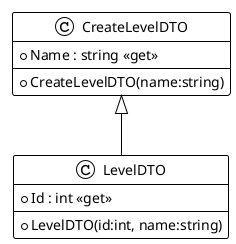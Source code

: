 @startuml
!theme plain
class CreateLevelDTO {
+ CreateLevelDTO(name:string)
+ Name : string <<get>>
}
class LevelDTO {
+ LevelDTO(id:int, name:string)
+ Id : int <<get>>
}

CreateLevelDTO <|-- LevelDTO
@enduml
